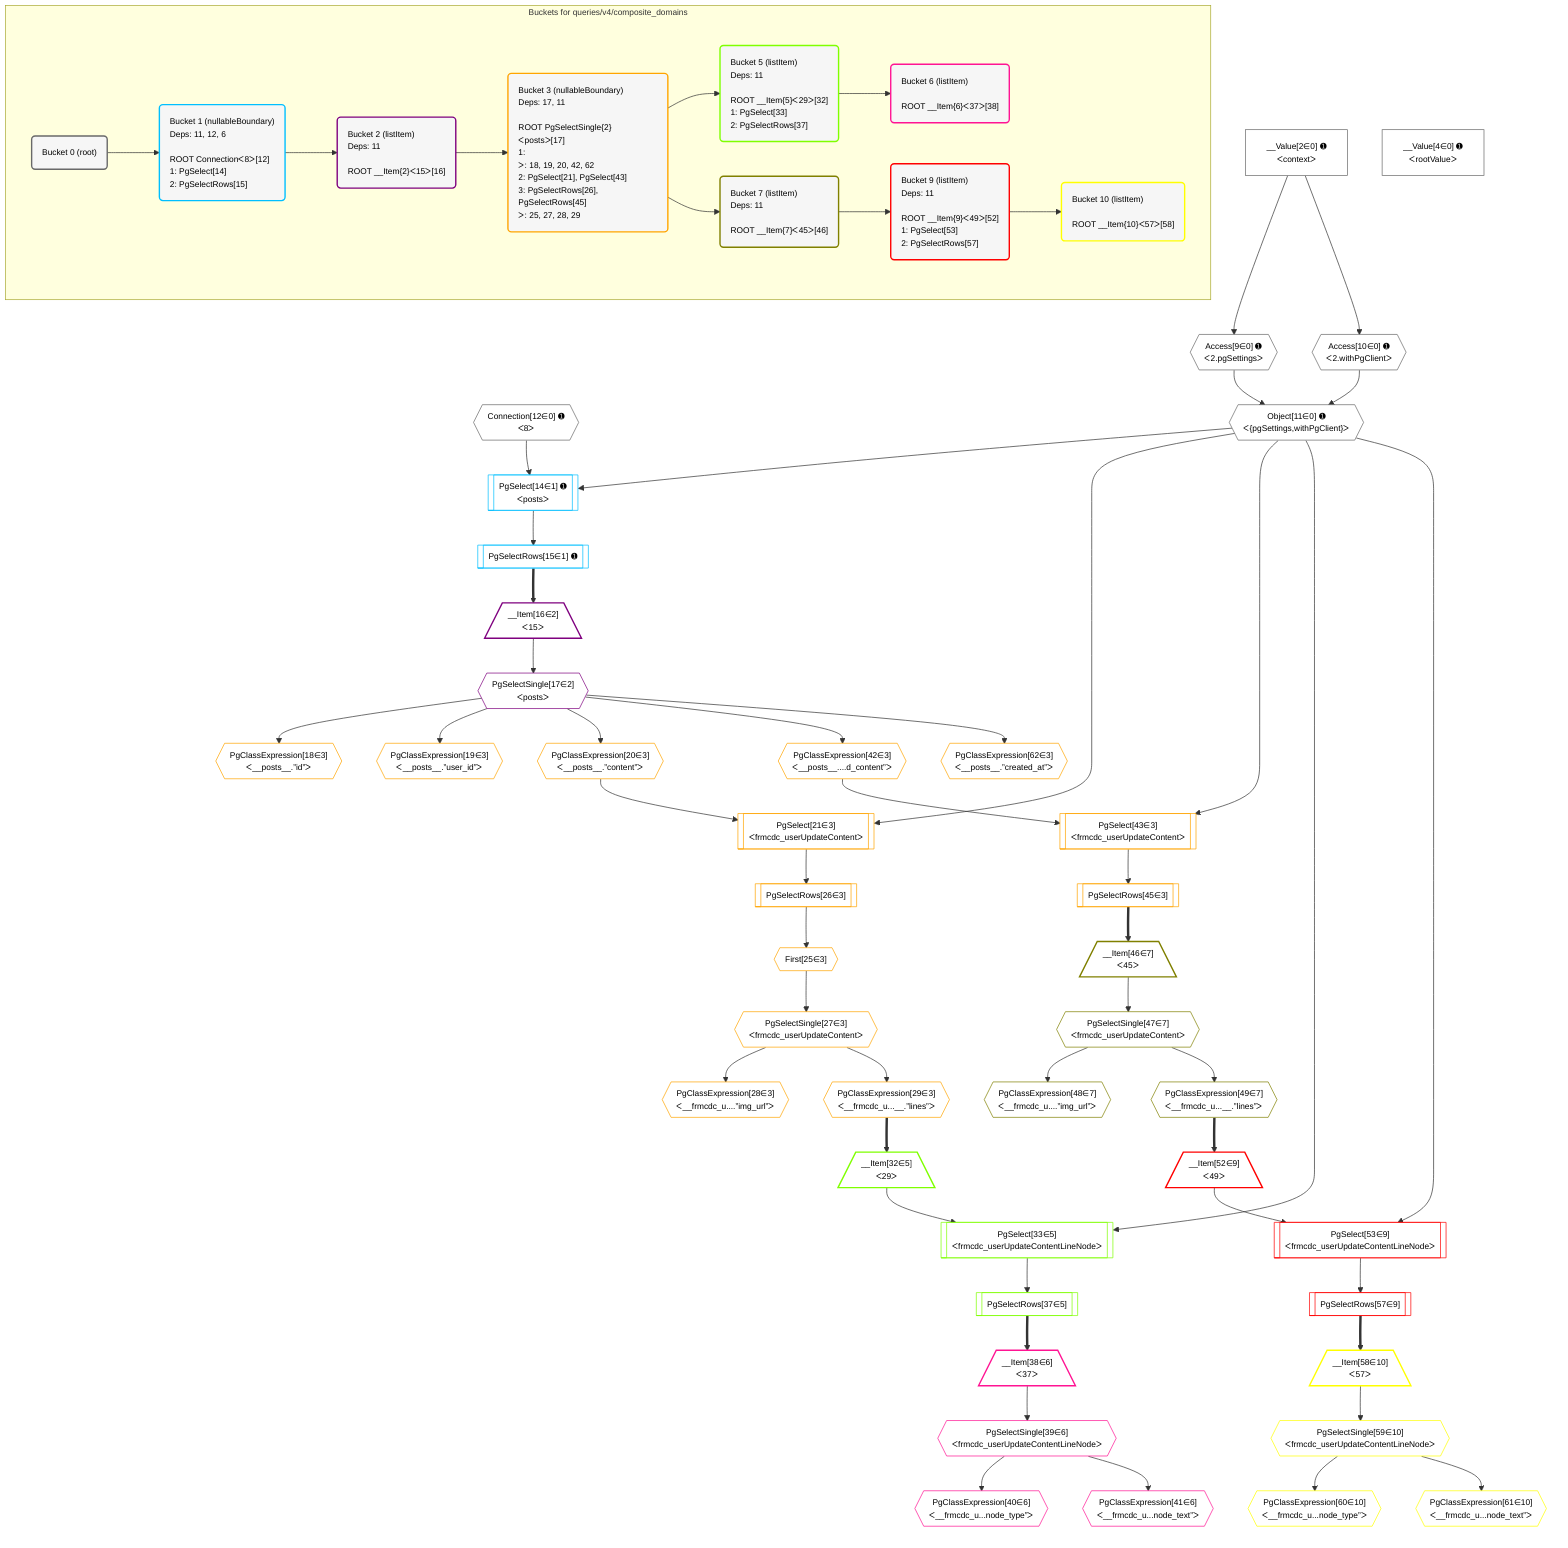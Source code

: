 %%{init: {'themeVariables': { 'fontSize': '12px'}}}%%
graph TD
    classDef path fill:#eee,stroke:#000,color:#000
    classDef plan fill:#fff,stroke-width:1px,color:#000
    classDef itemplan fill:#fff,stroke-width:2px,color:#000
    classDef unbatchedplan fill:#dff,stroke-width:1px,color:#000
    classDef sideeffectplan fill:#fcc,stroke-width:2px,color:#000
    classDef bucket fill:#f6f6f6,color:#000,stroke-width:2px,text-align:left


    %% plan dependencies
    Connection12{{"Connection[12∈0] ➊<br />ᐸ8ᐳ"}}:::plan
    Object11{{"Object[11∈0] ➊<br />ᐸ{pgSettings,withPgClient}ᐳ"}}:::plan
    Access9{{"Access[9∈0] ➊<br />ᐸ2.pgSettingsᐳ"}}:::plan
    Access10{{"Access[10∈0] ➊<br />ᐸ2.withPgClientᐳ"}}:::plan
    Access9 & Access10 --> Object11
    __Value2["__Value[2∈0] ➊<br />ᐸcontextᐳ"]:::plan
    __Value2 --> Access9
    __Value2 --> Access10
    __Value4["__Value[4∈0] ➊<br />ᐸrootValueᐳ"]:::plan
    PgSelect14[["PgSelect[14∈1] ➊<br />ᐸpostsᐳ"]]:::plan
    Object11 & Connection12 --> PgSelect14
    PgSelectRows15[["PgSelectRows[15∈1] ➊"]]:::plan
    PgSelect14 --> PgSelectRows15
    __Item16[/"__Item[16∈2]<br />ᐸ15ᐳ"\]:::itemplan
    PgSelectRows15 ==> __Item16
    PgSelectSingle17{{"PgSelectSingle[17∈2]<br />ᐸpostsᐳ"}}:::plan
    __Item16 --> PgSelectSingle17
    PgSelect21[["PgSelect[21∈3]<br />ᐸfrmcdc_userUpdateContentᐳ"]]:::plan
    PgClassExpression20{{"PgClassExpression[20∈3]<br />ᐸ__posts__.”content”ᐳ"}}:::plan
    Object11 & PgClassExpression20 --> PgSelect21
    PgSelect43[["PgSelect[43∈3]<br />ᐸfrmcdc_userUpdateContentᐳ"]]:::plan
    PgClassExpression42{{"PgClassExpression[42∈3]<br />ᐸ__posts__....d_content”ᐳ"}}:::plan
    Object11 & PgClassExpression42 --> PgSelect43
    PgClassExpression18{{"PgClassExpression[18∈3]<br />ᐸ__posts__.”id”ᐳ"}}:::plan
    PgSelectSingle17 --> PgClassExpression18
    PgClassExpression19{{"PgClassExpression[19∈3]<br />ᐸ__posts__.”user_id”ᐳ"}}:::plan
    PgSelectSingle17 --> PgClassExpression19
    PgSelectSingle17 --> PgClassExpression20
    First25{{"First[25∈3]"}}:::plan
    PgSelectRows26[["PgSelectRows[26∈3]"]]:::plan
    PgSelectRows26 --> First25
    PgSelect21 --> PgSelectRows26
    PgSelectSingle27{{"PgSelectSingle[27∈3]<br />ᐸfrmcdc_userUpdateContentᐳ"}}:::plan
    First25 --> PgSelectSingle27
    PgClassExpression28{{"PgClassExpression[28∈3]<br />ᐸ__frmcdc_u....”img_url”ᐳ"}}:::plan
    PgSelectSingle27 --> PgClassExpression28
    PgClassExpression29{{"PgClassExpression[29∈3]<br />ᐸ__frmcdc_u...__.”lines”ᐳ"}}:::plan
    PgSelectSingle27 --> PgClassExpression29
    PgSelectSingle17 --> PgClassExpression42
    PgSelectRows45[["PgSelectRows[45∈3]"]]:::plan
    PgSelect43 --> PgSelectRows45
    PgClassExpression62{{"PgClassExpression[62∈3]<br />ᐸ__posts__.”created_at”ᐳ"}}:::plan
    PgSelectSingle17 --> PgClassExpression62
    PgSelect33[["PgSelect[33∈5]<br />ᐸfrmcdc_userUpdateContentLineNodeᐳ"]]:::plan
    __Item32[/"__Item[32∈5]<br />ᐸ29ᐳ"\]:::itemplan
    Object11 & __Item32 --> PgSelect33
    PgClassExpression29 ==> __Item32
    PgSelectRows37[["PgSelectRows[37∈5]"]]:::plan
    PgSelect33 --> PgSelectRows37
    __Item38[/"__Item[38∈6]<br />ᐸ37ᐳ"\]:::itemplan
    PgSelectRows37 ==> __Item38
    PgSelectSingle39{{"PgSelectSingle[39∈6]<br />ᐸfrmcdc_userUpdateContentLineNodeᐳ"}}:::plan
    __Item38 --> PgSelectSingle39
    PgClassExpression40{{"PgClassExpression[40∈6]<br />ᐸ__frmcdc_u...node_type”ᐳ"}}:::plan
    PgSelectSingle39 --> PgClassExpression40
    PgClassExpression41{{"PgClassExpression[41∈6]<br />ᐸ__frmcdc_u...node_text”ᐳ"}}:::plan
    PgSelectSingle39 --> PgClassExpression41
    __Item46[/"__Item[46∈7]<br />ᐸ45ᐳ"\]:::itemplan
    PgSelectRows45 ==> __Item46
    PgSelectSingle47{{"PgSelectSingle[47∈7]<br />ᐸfrmcdc_userUpdateContentᐳ"}}:::plan
    __Item46 --> PgSelectSingle47
    PgClassExpression48{{"PgClassExpression[48∈7]<br />ᐸ__frmcdc_u....”img_url”ᐳ"}}:::plan
    PgSelectSingle47 --> PgClassExpression48
    PgClassExpression49{{"PgClassExpression[49∈7]<br />ᐸ__frmcdc_u...__.”lines”ᐳ"}}:::plan
    PgSelectSingle47 --> PgClassExpression49
    PgSelect53[["PgSelect[53∈9]<br />ᐸfrmcdc_userUpdateContentLineNodeᐳ"]]:::plan
    __Item52[/"__Item[52∈9]<br />ᐸ49ᐳ"\]:::itemplan
    Object11 & __Item52 --> PgSelect53
    PgClassExpression49 ==> __Item52
    PgSelectRows57[["PgSelectRows[57∈9]"]]:::plan
    PgSelect53 --> PgSelectRows57
    __Item58[/"__Item[58∈10]<br />ᐸ57ᐳ"\]:::itemplan
    PgSelectRows57 ==> __Item58
    PgSelectSingle59{{"PgSelectSingle[59∈10]<br />ᐸfrmcdc_userUpdateContentLineNodeᐳ"}}:::plan
    __Item58 --> PgSelectSingle59
    PgClassExpression60{{"PgClassExpression[60∈10]<br />ᐸ__frmcdc_u...node_type”ᐳ"}}:::plan
    PgSelectSingle59 --> PgClassExpression60
    PgClassExpression61{{"PgClassExpression[61∈10]<br />ᐸ__frmcdc_u...node_text”ᐳ"}}:::plan
    PgSelectSingle59 --> PgClassExpression61

    %% define steps

    subgraph "Buckets for queries/v4/composite_domains"
    Bucket0("Bucket 0 (root)"):::bucket
    classDef bucket0 stroke:#696969
    class Bucket0,__Value2,__Value4,Access9,Access10,Object11,Connection12 bucket0
    Bucket1("Bucket 1 (nullableBoundary)<br />Deps: 11, 12, 6<br /><br />ROOT Connectionᐸ8ᐳ[12]<br />1: PgSelect[14]<br />2: PgSelectRows[15]"):::bucket
    classDef bucket1 stroke:#00bfff
    class Bucket1,PgSelect14,PgSelectRows15 bucket1
    Bucket2("Bucket 2 (listItem)<br />Deps: 11<br /><br />ROOT __Item{2}ᐸ15ᐳ[16]"):::bucket
    classDef bucket2 stroke:#7f007f
    class Bucket2,__Item16,PgSelectSingle17 bucket2
    Bucket3("Bucket 3 (nullableBoundary)<br />Deps: 17, 11<br /><br />ROOT PgSelectSingle{2}ᐸpostsᐳ[17]<br />1: <br />ᐳ: 18, 19, 20, 42, 62<br />2: PgSelect[21], PgSelect[43]<br />3: PgSelectRows[26], PgSelectRows[45]<br />ᐳ: 25, 27, 28, 29"):::bucket
    classDef bucket3 stroke:#ffa500
    class Bucket3,PgClassExpression18,PgClassExpression19,PgClassExpression20,PgSelect21,First25,PgSelectRows26,PgSelectSingle27,PgClassExpression28,PgClassExpression29,PgClassExpression42,PgSelect43,PgSelectRows45,PgClassExpression62 bucket3
    Bucket5("Bucket 5 (listItem)<br />Deps: 11<br /><br />ROOT __Item{5}ᐸ29ᐳ[32]<br />1: PgSelect[33]<br />2: PgSelectRows[37]"):::bucket
    classDef bucket5 stroke:#7fff00
    class Bucket5,__Item32,PgSelect33,PgSelectRows37 bucket5
    Bucket6("Bucket 6 (listItem)<br /><br />ROOT __Item{6}ᐸ37ᐳ[38]"):::bucket
    classDef bucket6 stroke:#ff1493
    class Bucket6,__Item38,PgSelectSingle39,PgClassExpression40,PgClassExpression41 bucket6
    Bucket7("Bucket 7 (listItem)<br />Deps: 11<br /><br />ROOT __Item{7}ᐸ45ᐳ[46]"):::bucket
    classDef bucket7 stroke:#808000
    class Bucket7,__Item46,PgSelectSingle47,PgClassExpression48,PgClassExpression49 bucket7
    Bucket9("Bucket 9 (listItem)<br />Deps: 11<br /><br />ROOT __Item{9}ᐸ49ᐳ[52]<br />1: PgSelect[53]<br />2: PgSelectRows[57]"):::bucket
    classDef bucket9 stroke:#ff0000
    class Bucket9,__Item52,PgSelect53,PgSelectRows57 bucket9
    Bucket10("Bucket 10 (listItem)<br /><br />ROOT __Item{10}ᐸ57ᐳ[58]"):::bucket
    classDef bucket10 stroke:#ffff00
    class Bucket10,__Item58,PgSelectSingle59,PgClassExpression60,PgClassExpression61 bucket10
    Bucket0 --> Bucket1
    Bucket1 --> Bucket2
    Bucket2 --> Bucket3
    Bucket3 --> Bucket5 & Bucket7
    Bucket5 --> Bucket6
    Bucket7 --> Bucket9
    Bucket9 --> Bucket10
    end